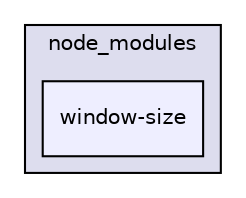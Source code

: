digraph "gulp-src/node_modules/gulp-uglify/node_modules/uglify-js/node_modules/yargs/node_modules/window-size" {
  compound=true
  node [ fontsize="10", fontname="Helvetica"];
  edge [ labelfontsize="10", labelfontname="Helvetica"];
  subgraph clusterdir_27bb43d87c9b65f5b11d784234b06411 {
    graph [ bgcolor="#ddddee", pencolor="black", label="node_modules" fontname="Helvetica", fontsize="10", URL="dir_27bb43d87c9b65f5b11d784234b06411.html"]
  dir_e77ca8a1a4c669e369bff2bbadb2756b [shape=box, label="window-size", style="filled", fillcolor="#eeeeff", pencolor="black", URL="dir_e77ca8a1a4c669e369bff2bbadb2756b.html"];
  }
}
